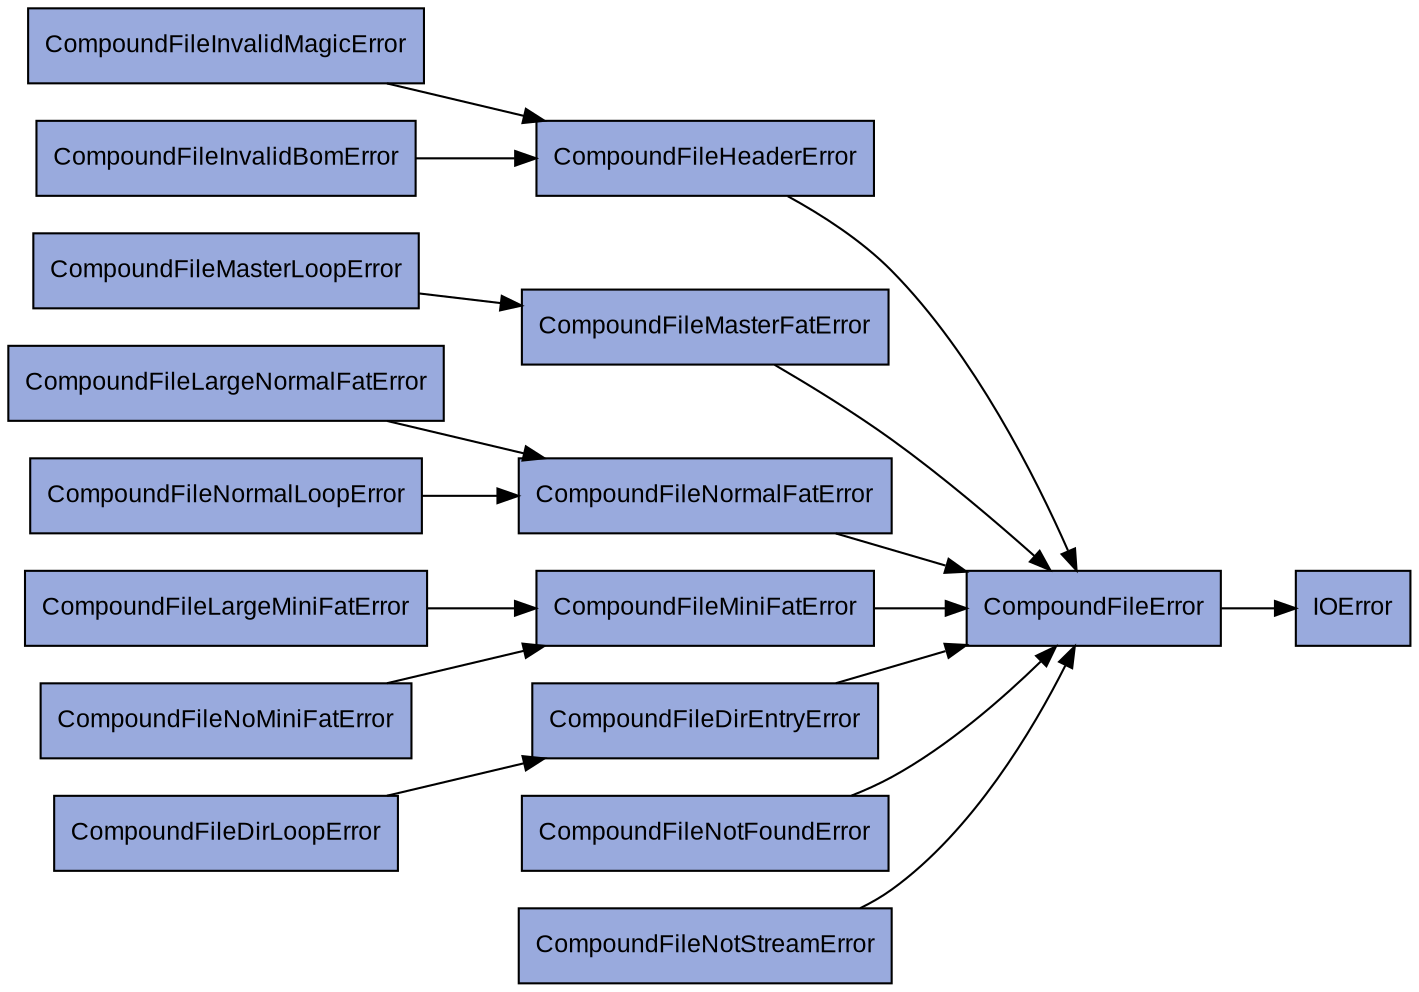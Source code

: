 digraph G {
    graph [rankdir="LR"];

    node [shape=rect,style=filled,color="#000000",fillcolor="#99aadd",fontname=Arial,fontsize=12.0];
    CompoundFileError->IOError;
    CompoundFileHeaderError->CompoundFileError;
    CompoundFileMasterFatError->CompoundFileError;
    CompoundFileNormalFatError->CompoundFileError;
    CompoundFileMiniFatError->CompoundFileError;
    CompoundFileDirEntryError->CompoundFileError;
    CompoundFileInvalidMagicError->CompoundFileHeaderError;
    CompoundFileInvalidBomError->CompoundFileHeaderError;
    CompoundFileLargeNormalFatError->CompoundFileNormalFatError;
    CompoundFileNormalLoopError->CompoundFileNormalFatError;
    CompoundFileLargeMiniFatError->CompoundFileMiniFatError;
    CompoundFileNoMiniFatError->CompoundFileMiniFatError;
    CompoundFileMasterLoopError->CompoundFileMasterFatError;
    CompoundFileDirLoopError->CompoundFileDirEntryError;
    CompoundFileNotFoundError->CompoundFileError;
    CompoundFileNotStreamError->CompoundFileError;
}

